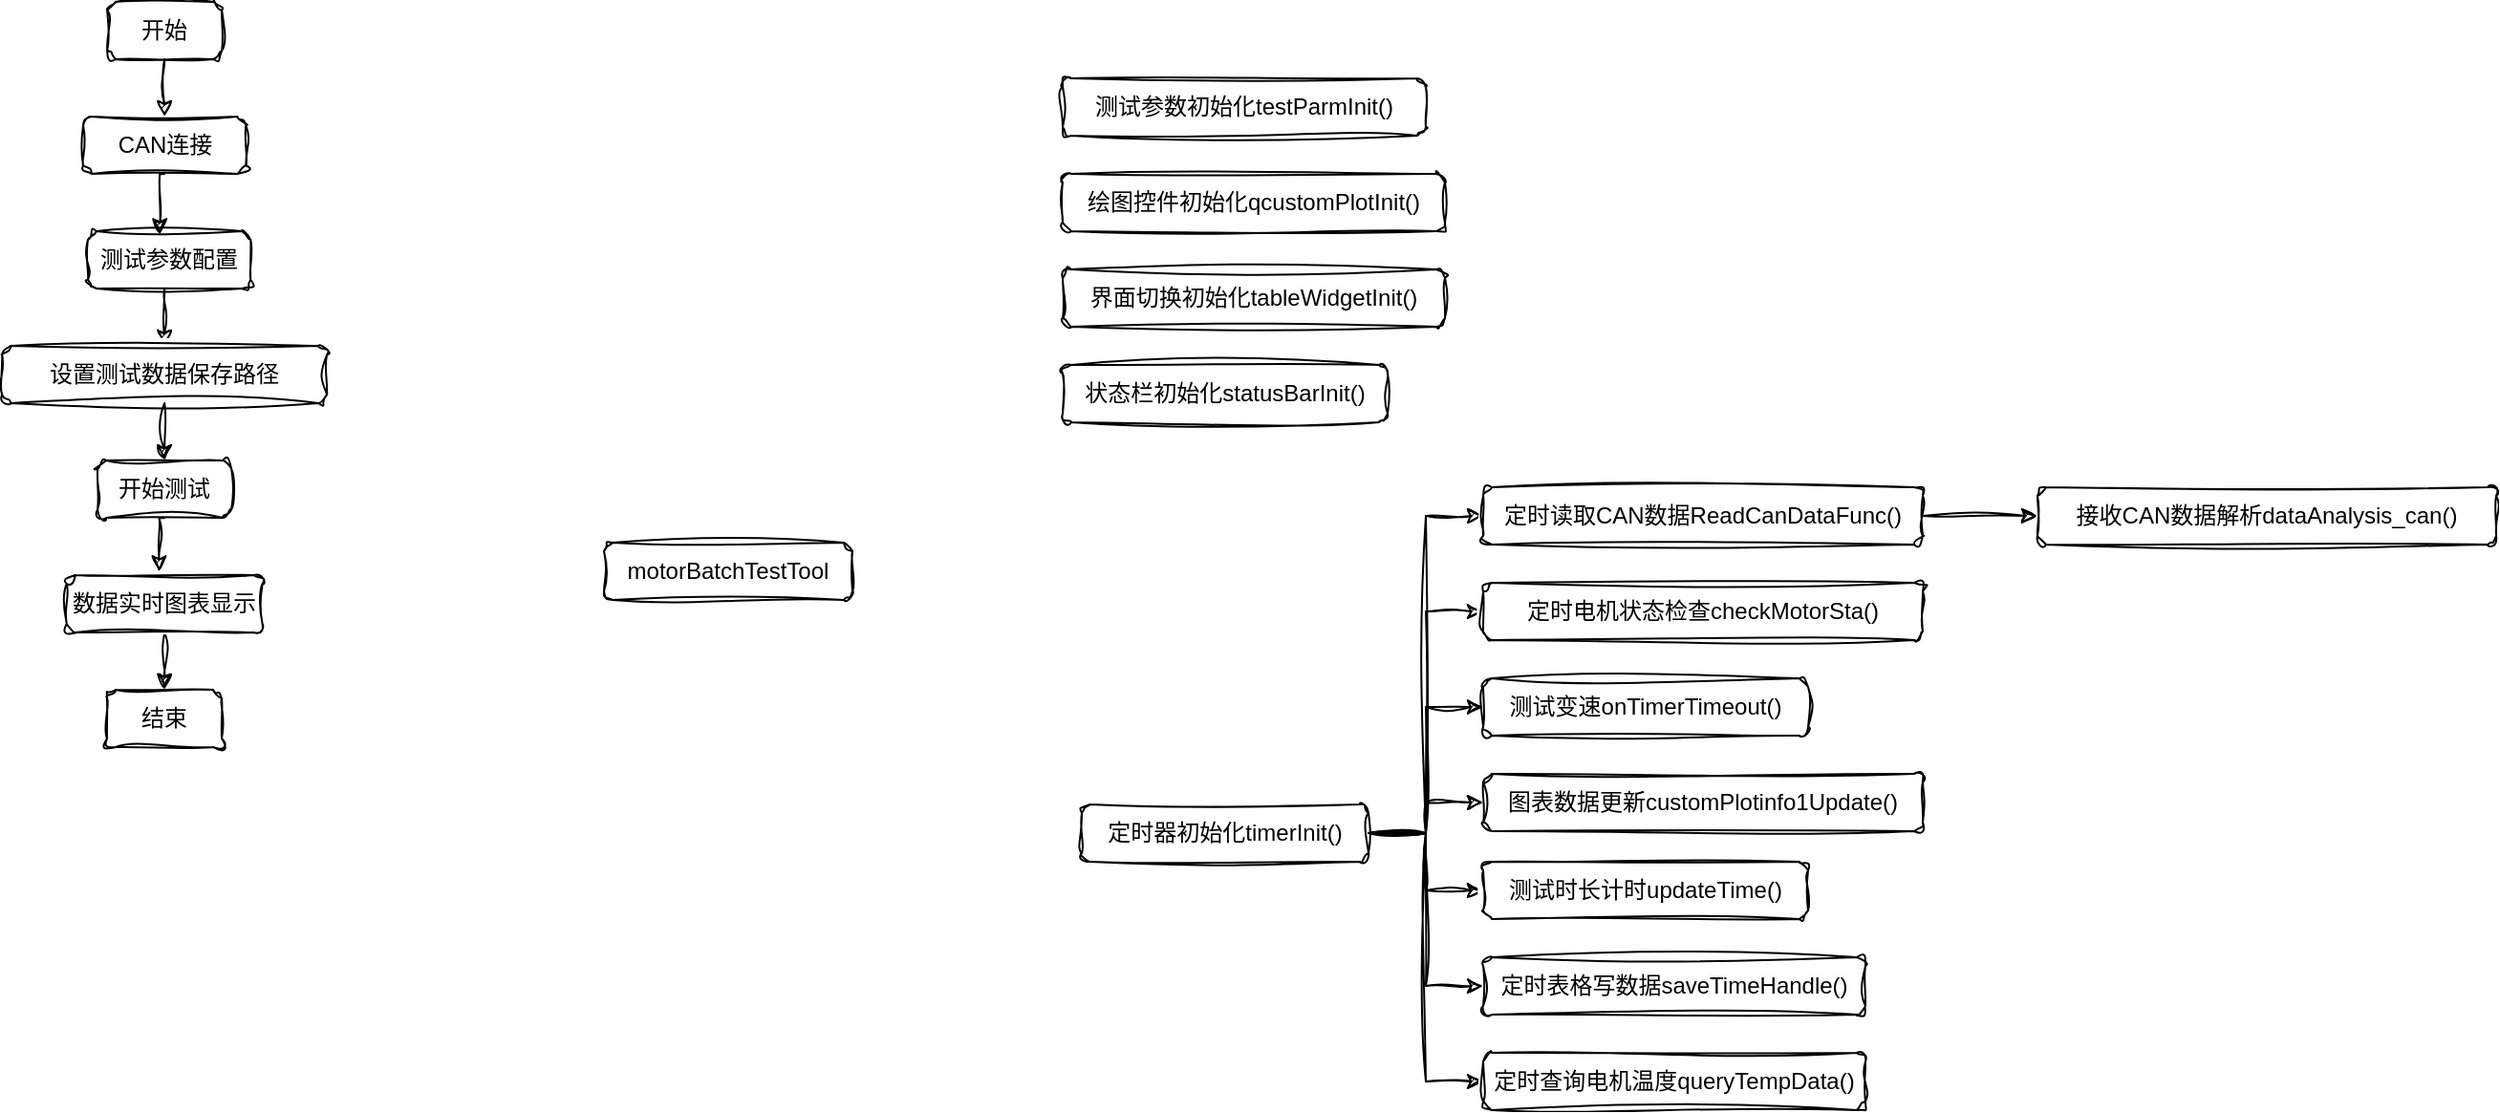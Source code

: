 <mxfile version="28.0.7">
  <diagram name="第 1 页" id="-zi2jbwvVHgvnpBosArk">
    <mxGraphModel dx="1426" dy="743" grid="1" gridSize="10" guides="1" tooltips="1" connect="1" arrows="1" fold="1" page="1" pageScale="1" pageWidth="5000" pageHeight="5000" math="0" shadow="0">
      <root>
        <mxCell id="0" />
        <mxCell id="1" parent="0" />
        <mxCell id="_BM-QSgADzKD-mihh4dB-2" style="edgeStyle=orthogonalEdgeStyle;rounded=1;orthogonalLoop=1;jettySize=auto;html=1;exitX=0.5;exitY=1;exitDx=0;exitDy=0;entryX=0.5;entryY=0;entryDx=0;entryDy=0;labelBackgroundColor=none;fontColor=default;sketch=1;curveFitting=1;jiggle=2;" edge="1" parent="1" source="_BM-QSgADzKD-mihh4dB-3" target="_BM-QSgADzKD-mihh4dB-9">
          <mxGeometry relative="1" as="geometry" />
        </mxCell>
        <mxCell id="_BM-QSgADzKD-mihh4dB-3" value="开始" style="rounded=1;whiteSpace=wrap;html=1;labelBackgroundColor=none;sketch=1;curveFitting=1;jiggle=2;" vertex="1" parent="1">
          <mxGeometry x="450.09" y="80" width="60" height="30" as="geometry" />
        </mxCell>
        <mxCell id="_BM-QSgADzKD-mihh4dB-9" value="CAN连接" style="rounded=1;whiteSpace=wrap;html=1;labelBackgroundColor=none;sketch=1;curveFitting=1;jiggle=2;" vertex="1" parent="1">
          <mxGeometry x="437.52" y="140" width="85.14" height="30" as="geometry" />
        </mxCell>
        <mxCell id="_BM-QSgADzKD-mihh4dB-42" style="edgeStyle=orthogonalEdgeStyle;rounded=0;sketch=1;hachureGap=4;jiggle=2;curveFitting=1;orthogonalLoop=1;jettySize=auto;html=1;exitX=0.5;exitY=1;exitDx=0;exitDy=0;entryX=0.5;entryY=0;entryDx=0;entryDy=0;fontFamily=Architects Daughter;fontSource=https%3A%2F%2Ffonts.googleapis.com%2Fcss%3Ffamily%3DArchitects%2BDaughter;" edge="1" parent="1" source="_BM-QSgADzKD-mihh4dB-39" target="_BM-QSgADzKD-mihh4dB-41">
          <mxGeometry relative="1" as="geometry" />
        </mxCell>
        <mxCell id="_BM-QSgADzKD-mihh4dB-39" value="测试参数配置" style="rounded=1;whiteSpace=wrap;html=1;labelBackgroundColor=none;sketch=1;curveFitting=1;jiggle=2;" vertex="1" parent="1">
          <mxGeometry x="440" y="200" width="85.14" height="30" as="geometry" />
        </mxCell>
        <mxCell id="_BM-QSgADzKD-mihh4dB-40" style="edgeStyle=orthogonalEdgeStyle;rounded=0;sketch=1;hachureGap=4;jiggle=2;curveFitting=1;orthogonalLoop=1;jettySize=auto;html=1;exitX=0.5;exitY=1;exitDx=0;exitDy=0;entryX=0.442;entryY=0.06;entryDx=0;entryDy=0;entryPerimeter=0;fontFamily=Architects Daughter;fontSource=https%3A%2F%2Ffonts.googleapis.com%2Fcss%3Ffamily%3DArchitects%2BDaughter;" edge="1" parent="1" source="_BM-QSgADzKD-mihh4dB-9" target="_BM-QSgADzKD-mihh4dB-39">
          <mxGeometry relative="1" as="geometry" />
        </mxCell>
        <mxCell id="_BM-QSgADzKD-mihh4dB-44" style="edgeStyle=orthogonalEdgeStyle;rounded=0;sketch=1;hachureGap=4;jiggle=2;curveFitting=1;orthogonalLoop=1;jettySize=auto;html=1;exitX=0.5;exitY=1;exitDx=0;exitDy=0;entryX=0.5;entryY=0;entryDx=0;entryDy=0;fontFamily=Architects Daughter;fontSource=https%3A%2F%2Ffonts.googleapis.com%2Fcss%3Ffamily%3DArchitects%2BDaughter;" edge="1" parent="1" source="_BM-QSgADzKD-mihh4dB-41" target="_BM-QSgADzKD-mihh4dB-43">
          <mxGeometry relative="1" as="geometry" />
        </mxCell>
        <mxCell id="_BM-QSgADzKD-mihh4dB-41" value="设置测试数据保存路径" style="rounded=1;whiteSpace=wrap;html=1;labelBackgroundColor=none;sketch=1;curveFitting=1;jiggle=2;" vertex="1" parent="1">
          <mxGeometry x="395.09" y="260" width="170" height="30" as="geometry" />
        </mxCell>
        <mxCell id="_BM-QSgADzKD-mihh4dB-43" value="开始测试" style="rounded=1;whiteSpace=wrap;html=1;labelBackgroundColor=none;sketch=1;curveFitting=1;jiggle=2;" vertex="1" parent="1">
          <mxGeometry x="445.09" y="320" width="70" height="30" as="geometry" />
        </mxCell>
        <mxCell id="_BM-QSgADzKD-mihh4dB-48" style="edgeStyle=orthogonalEdgeStyle;rounded=0;sketch=1;hachureGap=4;jiggle=2;curveFitting=1;orthogonalLoop=1;jettySize=auto;html=1;exitX=0.5;exitY=1;exitDx=0;exitDy=0;fontFamily=Architects Daughter;fontSource=https%3A%2F%2Ffonts.googleapis.com%2Fcss%3Ffamily%3DArchitects%2BDaughter;" edge="1" parent="1" source="_BM-QSgADzKD-mihh4dB-45" target="_BM-QSgADzKD-mihh4dB-47">
          <mxGeometry relative="1" as="geometry" />
        </mxCell>
        <mxCell id="_BM-QSgADzKD-mihh4dB-45" value="数据实时图表显示" style="rounded=1;whiteSpace=wrap;html=1;labelBackgroundColor=none;sketch=1;curveFitting=1;jiggle=2;" vertex="1" parent="1">
          <mxGeometry x="428.88" y="380" width="102.43" height="30" as="geometry" />
        </mxCell>
        <mxCell id="_BM-QSgADzKD-mihh4dB-46" style="edgeStyle=orthogonalEdgeStyle;rounded=0;sketch=1;hachureGap=4;jiggle=2;curveFitting=1;orthogonalLoop=1;jettySize=auto;html=1;exitX=0.5;exitY=1;exitDx=0;exitDy=0;entryX=0.472;entryY=-0.06;entryDx=0;entryDy=0;entryPerimeter=0;fontFamily=Architects Daughter;fontSource=https%3A%2F%2Ffonts.googleapis.com%2Fcss%3Ffamily%3DArchitects%2BDaughter;" edge="1" parent="1" source="_BM-QSgADzKD-mihh4dB-43" target="_BM-QSgADzKD-mihh4dB-45">
          <mxGeometry relative="1" as="geometry" />
        </mxCell>
        <mxCell id="_BM-QSgADzKD-mihh4dB-47" value="结束" style="rounded=1;whiteSpace=wrap;html=1;labelBackgroundColor=none;sketch=1;curveFitting=1;jiggle=2;" vertex="1" parent="1">
          <mxGeometry x="450" y="440" width="60" height="30" as="geometry" />
        </mxCell>
        <mxCell id="_BM-QSgADzKD-mihh4dB-49" style="edgeStyle=orthogonalEdgeStyle;rounded=0;sketch=1;hachureGap=4;jiggle=2;curveFitting=1;orthogonalLoop=1;jettySize=auto;html=1;exitX=1;exitY=0.5;exitDx=0;exitDy=0;entryX=0;entryY=0.5;entryDx=0;entryDy=0;fontFamily=Architects Daughter;fontSource=https%3A%2F%2Ffonts.googleapis.com%2Fcss%3Ffamily%3DArchitects%2BDaughter;" edge="1" parent="1" source="_BM-QSgADzKD-mihh4dB-54" target="_BM-QSgADzKD-mihh4dB-56">
          <mxGeometry relative="1" as="geometry" />
        </mxCell>
        <mxCell id="_BM-QSgADzKD-mihh4dB-50" style="edgeStyle=orthogonalEdgeStyle;rounded=0;sketch=1;hachureGap=4;jiggle=2;curveFitting=1;orthogonalLoop=1;jettySize=auto;html=1;exitX=1;exitY=0.5;exitDx=0;exitDy=0;entryX=0;entryY=0.5;entryDx=0;entryDy=0;fontFamily=Architects Daughter;fontSource=https%3A%2F%2Ffonts.googleapis.com%2Fcss%3Ffamily%3DArchitects%2BDaughter;" edge="1" parent="1" source="_BM-QSgADzKD-mihh4dB-54" target="_BM-QSgADzKD-mihh4dB-61">
          <mxGeometry relative="1" as="geometry" />
        </mxCell>
        <mxCell id="_BM-QSgADzKD-mihh4dB-51" style="edgeStyle=orthogonalEdgeStyle;rounded=0;sketch=1;hachureGap=4;jiggle=2;curveFitting=1;orthogonalLoop=1;jettySize=auto;html=1;exitX=1;exitY=0.5;exitDx=0;exitDy=0;entryX=0;entryY=0.5;entryDx=0;entryDy=0;fontFamily=Architects Daughter;fontSource=https%3A%2F%2Ffonts.googleapis.com%2Fcss%3Ffamily%3DArchitects%2BDaughter;" edge="1" parent="1" source="_BM-QSgADzKD-mihh4dB-54" target="_BM-QSgADzKD-mihh4dB-62">
          <mxGeometry relative="1" as="geometry" />
        </mxCell>
        <mxCell id="_BM-QSgADzKD-mihh4dB-52" style="edgeStyle=orthogonalEdgeStyle;rounded=0;sketch=1;hachureGap=4;jiggle=2;curveFitting=1;orthogonalLoop=1;jettySize=auto;html=1;exitX=1;exitY=0.5;exitDx=0;exitDy=0;entryX=0;entryY=0.5;entryDx=0;entryDy=0;fontFamily=Architects Daughter;fontSource=https%3A%2F%2Ffonts.googleapis.com%2Fcss%3Ffamily%3DArchitects%2BDaughter;" edge="1" parent="1" source="_BM-QSgADzKD-mihh4dB-54" target="_BM-QSgADzKD-mihh4dB-63">
          <mxGeometry relative="1" as="geometry" />
        </mxCell>
        <mxCell id="_BM-QSgADzKD-mihh4dB-53" style="edgeStyle=orthogonalEdgeStyle;rounded=0;sketch=1;hachureGap=4;jiggle=2;curveFitting=1;orthogonalLoop=1;jettySize=auto;html=1;exitX=1;exitY=0.5;exitDx=0;exitDy=0;entryX=0;entryY=0.5;entryDx=0;entryDy=0;fontFamily=Architects Daughter;fontSource=https%3A%2F%2Ffonts.googleapis.com%2Fcss%3Ffamily%3DArchitects%2BDaughter;" edge="1" parent="1" source="_BM-QSgADzKD-mihh4dB-54" target="_BM-QSgADzKD-mihh4dB-67">
          <mxGeometry relative="1" as="geometry" />
        </mxCell>
        <mxCell id="_BM-QSgADzKD-mihh4dB-74" style="edgeStyle=orthogonalEdgeStyle;rounded=0;sketch=1;hachureGap=4;jiggle=2;curveFitting=1;orthogonalLoop=1;jettySize=auto;html=1;exitX=1;exitY=0.5;exitDx=0;exitDy=0;entryX=0;entryY=0.5;entryDx=0;entryDy=0;fontFamily=Architects Daughter;fontSource=https%3A%2F%2Ffonts.googleapis.com%2Fcss%3Ffamily%3DArchitects%2BDaughter;" edge="1" parent="1" source="_BM-QSgADzKD-mihh4dB-54" target="_BM-QSgADzKD-mihh4dB-71">
          <mxGeometry relative="1" as="geometry" />
        </mxCell>
        <mxCell id="_BM-QSgADzKD-mihh4dB-75" style="edgeStyle=orthogonalEdgeStyle;rounded=0;sketch=1;hachureGap=4;jiggle=2;curveFitting=1;orthogonalLoop=1;jettySize=auto;html=1;exitX=1;exitY=0.5;exitDx=0;exitDy=0;entryX=0;entryY=0.5;entryDx=0;entryDy=0;fontFamily=Architects Daughter;fontSource=https%3A%2F%2Ffonts.googleapis.com%2Fcss%3Ffamily%3DArchitects%2BDaughter;" edge="1" parent="1" source="_BM-QSgADzKD-mihh4dB-54" target="_BM-QSgADzKD-mihh4dB-72">
          <mxGeometry relative="1" as="geometry" />
        </mxCell>
        <mxCell id="_BM-QSgADzKD-mihh4dB-54" value="定时器初始化timerInit()" style="rounded=1;whiteSpace=wrap;html=1;labelBackgroundColor=none;sketch=1;curveFitting=1;jiggle=2;" vertex="1" parent="1">
          <mxGeometry x="960" y="500" width="150" height="30" as="geometry" />
        </mxCell>
        <mxCell id="_BM-QSgADzKD-mihh4dB-55" style="edgeStyle=orthogonalEdgeStyle;rounded=1;orthogonalLoop=1;jettySize=auto;html=1;exitX=1;exitY=0.5;exitDx=0;exitDy=0;entryX=0;entryY=0.5;entryDx=0;entryDy=0;labelBackgroundColor=none;fontColor=default;sketch=1;curveFitting=1;jiggle=2;" edge="1" parent="1" source="_BM-QSgADzKD-mihh4dB-56" target="_BM-QSgADzKD-mihh4dB-60">
          <mxGeometry relative="1" as="geometry" />
        </mxCell>
        <mxCell id="_BM-QSgADzKD-mihh4dB-56" value="定时读取CAN数据ReadCanDataFunc()" style="rounded=1;whiteSpace=wrap;html=1;labelBackgroundColor=none;sketch=1;curveFitting=1;jiggle=2;" vertex="1" parent="1">
          <mxGeometry x="1170" y="334" width="230" height="30" as="geometry" />
        </mxCell>
        <mxCell id="_BM-QSgADzKD-mihh4dB-60" value="&lt;div&gt;接收CAN数据解析dataAnalysis_can()&lt;/div&gt;" style="rounded=1;whiteSpace=wrap;html=1;labelBackgroundColor=none;sketch=1;curveFitting=1;jiggle=2;" vertex="1" parent="1">
          <mxGeometry x="1460" y="334" width="240" height="30" as="geometry" />
        </mxCell>
        <mxCell id="_BM-QSgADzKD-mihh4dB-61" value="定时电机状态检查checkMotorSta()" style="rounded=1;whiteSpace=wrap;html=1;labelBackgroundColor=none;sketch=1;curveFitting=1;jiggle=2;" vertex="1" parent="1">
          <mxGeometry x="1170" y="384" width="230" height="30" as="geometry" />
        </mxCell>
        <mxCell id="_BM-QSgADzKD-mihh4dB-62" value="测试变速onTimerTimeout()" style="rounded=1;whiteSpace=wrap;html=1;labelBackgroundColor=none;sketch=1;curveFitting=1;jiggle=2;" vertex="1" parent="1">
          <mxGeometry x="1170" y="434" width="170" height="30" as="geometry" />
        </mxCell>
        <mxCell id="_BM-QSgADzKD-mihh4dB-63" value="图表数据更新customPlotinfo1Update()" style="rounded=1;whiteSpace=wrap;html=1;labelBackgroundColor=none;sketch=1;curveFitting=1;jiggle=2;" vertex="1" parent="1">
          <mxGeometry x="1170" y="484" width="230" height="30" as="geometry" />
        </mxCell>
        <mxCell id="_BM-QSgADzKD-mihh4dB-67" value="测试时长计时updateTime()" style="rounded=1;whiteSpace=wrap;html=1;labelBackgroundColor=none;sketch=1;curveFitting=1;jiggle=2;" vertex="1" parent="1">
          <mxGeometry x="1170" y="530" width="170" height="30" as="geometry" />
        </mxCell>
        <mxCell id="_BM-QSgADzKD-mihh4dB-70" value="motorBatchTestTool" style="rounded=1;whiteSpace=wrap;html=1;labelBackgroundColor=none;sketch=1;curveFitting=1;jiggle=2;" vertex="1" parent="1">
          <mxGeometry x="710" y="363" width="130" height="30" as="geometry" />
        </mxCell>
        <mxCell id="_BM-QSgADzKD-mihh4dB-71" value="定时表格写数据saveTimeHandle()" style="rounded=1;whiteSpace=wrap;html=1;labelBackgroundColor=none;sketch=1;curveFitting=1;jiggle=2;" vertex="1" parent="1">
          <mxGeometry x="1170" y="580" width="200" height="30" as="geometry" />
        </mxCell>
        <mxCell id="_BM-QSgADzKD-mihh4dB-72" value="定时查询电机温度queryTempData()" style="rounded=1;whiteSpace=wrap;html=1;labelBackgroundColor=none;sketch=1;curveFitting=1;jiggle=2;" vertex="1" parent="1">
          <mxGeometry x="1170" y="630" width="200" height="30" as="geometry" />
        </mxCell>
        <mxCell id="_BM-QSgADzKD-mihh4dB-76" value="状态栏初始化statusBarInit()" style="rounded=1;whiteSpace=wrap;html=1;labelBackgroundColor=none;sketch=1;curveFitting=1;jiggle=2;" vertex="1" parent="1">
          <mxGeometry x="950" y="270" width="170" height="30" as="geometry" />
        </mxCell>
        <mxCell id="_BM-QSgADzKD-mihh4dB-77" value="界面切换初始化tableWidgetInit()&lt;span style=&quot;color: rgba(0, 0, 0, 0); font-family: monospace; font-size: 0px; text-align: start; text-wrap-mode: nowrap;&quot;&gt;%3CmxGraphModel%3E%3Croot%3E%3CmxCell%20id%3D%220%22%2F%3E%3CmxCell%20id%3D%221%22%20parent%3D%220%22%2F%3E%3CmxCell%20id%3D%222%22%20value%3D%22%E7%8A%B6%E6%80%81%E6%A0%8F%E5%88%9D%E5%A7%8B%E5%8C%96statusBarInit()%22%20style%3D%22rounded%3D1%3BwhiteSpace%3Dwrap%3Bhtml%3D1%3BlabelBackgroundColor%3Dnone%3Bsketch%3D1%3BcurveFitting%3D1%3Bjiggle%3D2%3B%22%20vertex%3D%221%22%20parent%3D%221%22%3E%3CmxGeometry%20x%3D%22950%22%20y%3D%22250%22%20width%3D%22170%22%20height%3D%2230%22%20as%3D%22geometry%22%2F%3E%3C%2FmxCell%3E%3C%2Froot%3E%3C%2FmxGraphModel%3E&lt;/span&gt;" style="rounded=1;whiteSpace=wrap;html=1;labelBackgroundColor=none;sketch=1;curveFitting=1;jiggle=2;" vertex="1" parent="1">
          <mxGeometry x="950" y="220" width="200" height="30" as="geometry" />
        </mxCell>
        <mxCell id="_BM-QSgADzKD-mihh4dB-79" value="绘图控件初始化qcustomPlotInit()&lt;span style=&quot;color: rgba(0, 0, 0, 0); font-family: monospace; font-size: 0px; text-align: start; text-wrap-mode: nowrap;&quot;&gt;%3CmxGraphModel%3E%3Croot%3E%3CmxCell%20id%3D%220%22%2F%3E%3CmxCell%20id%3D%221%22%20parent%3D%220%22%2F%3E%3CmxCell%20id%3D%222%22%20value%3D%22%E7%8A%B6%E6%80%81%E6%A0%8F%E5%88%9D%E5%A7%8B%E5%8C%96statusBarInit()%22%20style%3D%22rounded%3D1%3BwhiteSpace%3Dwrap%3Bhtml%3D1%3BlabelBackgroundColor%3Dnone%3Bsketch%3D1%3BcurveFitting%3D1%3Bjiggle%3D2%3B%22%20vertex%3D%221%22%20parent%3D%221%22%3E%3CmxGeometry%20x%3D%22950%22%20y%3D%22250%22%20width%3D%22170%22%20height%3D%2230%22%20as%3D%22geometry%22%2F%3E%3C%2FmxCell%3E%3C%2Froot%3E%3C%2FmxGraphModel%3E&lt;/span&gt;" style="rounded=1;whiteSpace=wrap;html=1;labelBackgroundColor=none;sketch=1;curveFitting=1;jiggle=2;" vertex="1" parent="1">
          <mxGeometry x="950" y="170" width="200" height="30" as="geometry" />
        </mxCell>
        <mxCell id="_BM-QSgADzKD-mihh4dB-80" value="测试参数初始化testParmInit()&lt;span style=&quot;color: rgba(0, 0, 0, 0); font-family: monospace; font-size: 0px; text-align: start; text-wrap-mode: nowrap;&quot;&gt;%3CmxGraphModel%3E%3Croot%3E%3CmxCell%20id%3D%220%22%2F%3E%3CmxCell%20id%3D%221%22%20parent%3D%220%22%2F%3E%3CmxCell%20id%3D%222%22%20value%3D%22%E7%8A%B6%E6%80%81%E6%A0%8F%E5%88%9D%E5%A7%8B%E5%8C%96statusBarInit()%22%20style%3D%22rounded%3D1%3BwhiteSpace%3Dwrap%3Bhtml%3D1%3BlabelBackgroundColor%3Dnone%3Bsketch%3D1%3BcurveFitting%3D1%3Bjiggle%3D2%3B%22%20vertex%3D%221%22%20parent%3D%221%22%3E%3CmxGeometry%20x%3D%22950%22%20y%3D%22250%22%20width%3D%22170%22%20height%3D%2230%22%20as%3D%22geometry%22%2F%3E%3C%2FmxCell%3E%3C%2Froot%3E%3C%2FmxGraphModel%3E&lt;/span&gt;" style="rounded=1;whiteSpace=wrap;html=1;labelBackgroundColor=none;sketch=1;curveFitting=1;jiggle=2;" vertex="1" parent="1">
          <mxGeometry x="950" y="120" width="190" height="30" as="geometry" />
        </mxCell>
      </root>
    </mxGraphModel>
  </diagram>
</mxfile>
